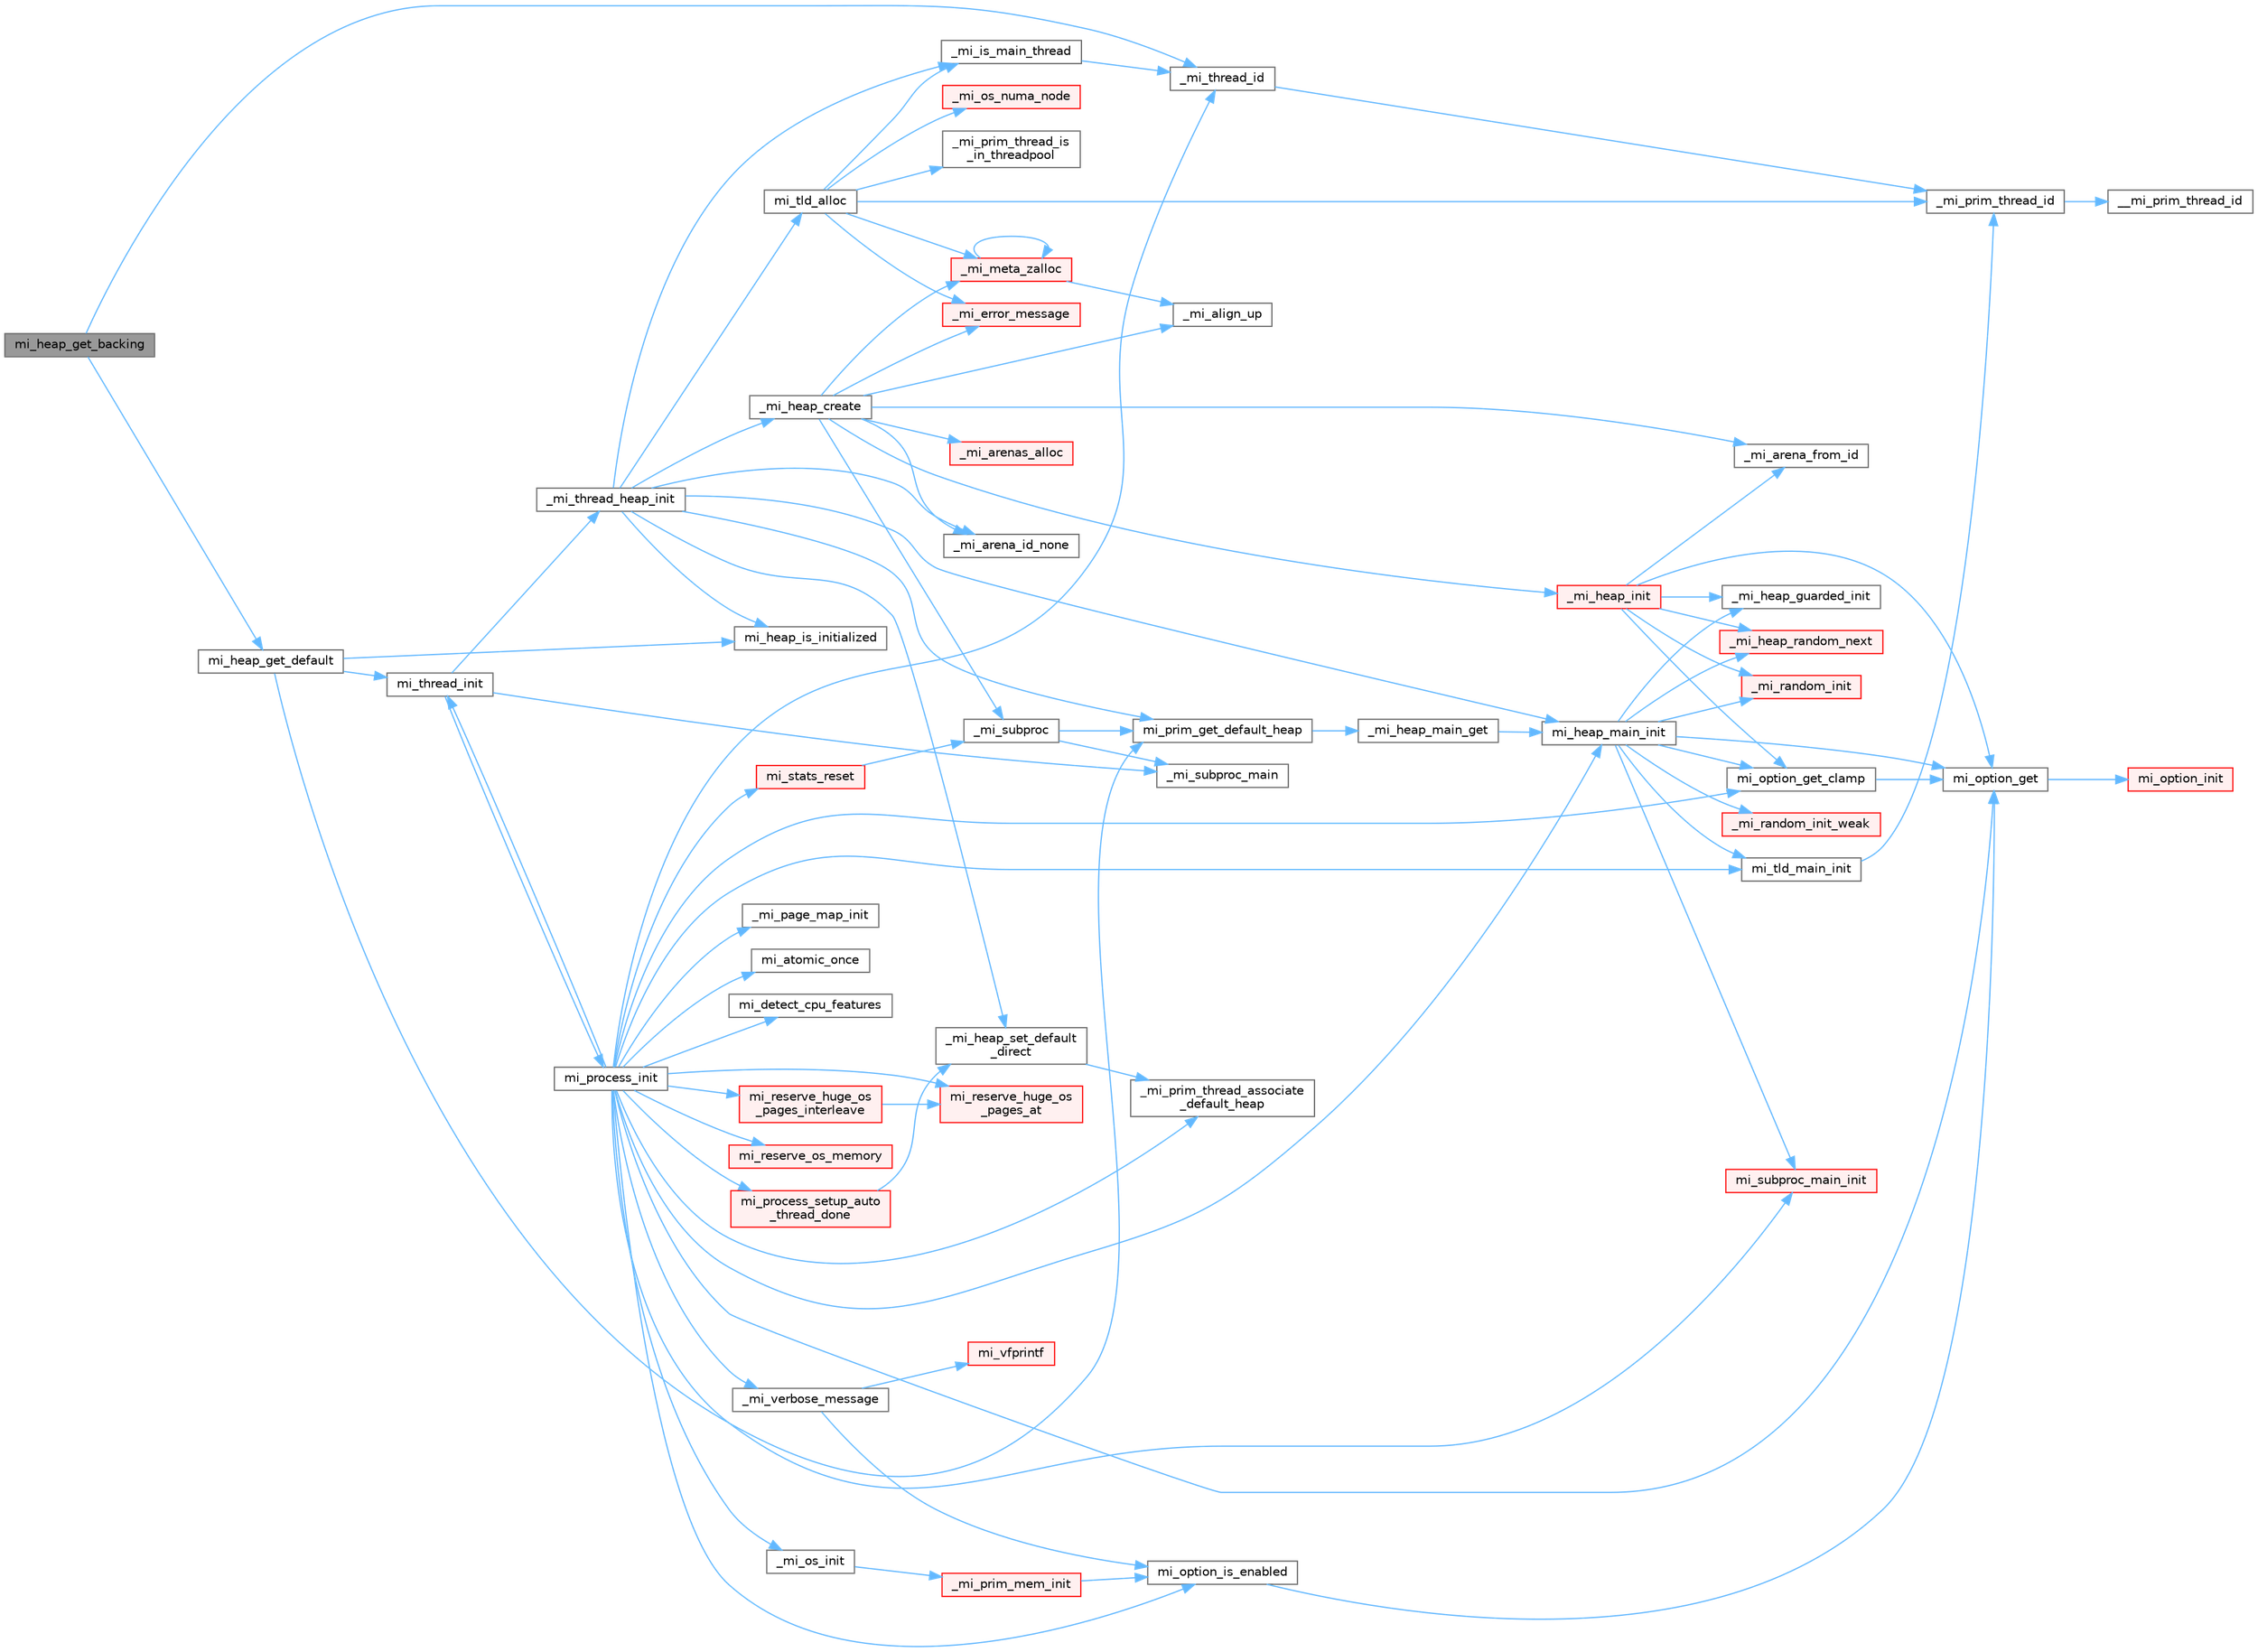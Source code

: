 digraph "mi_heap_get_backing"
{
 // LATEX_PDF_SIZE
  bgcolor="transparent";
  edge [fontname=Helvetica,fontsize=10,labelfontname=Helvetica,labelfontsize=10];
  node [fontname=Helvetica,fontsize=10,shape=box,height=0.2,width=0.4];
  rankdir="LR";
  Node1 [id="Node000001",label="mi_heap_get_backing",height=0.2,width=0.4,color="gray40", fillcolor="grey60", style="filled", fontcolor="black",tooltip=" "];
  Node1 -> Node2 [id="edge1_Node000001_Node000002",color="steelblue1",style="solid",tooltip=" "];
  Node2 [id="Node000002",label="_mi_thread_id",height=0.2,width=0.4,color="grey40", fillcolor="white", style="filled",URL="$_e_a_s_t_l_2packages_2mimalloc_2src_2init_8c.html#a43068a36d7dea6ccf1e3558a27e22993",tooltip=" "];
  Node2 -> Node3 [id="edge2_Node000002_Node000003",color="steelblue1",style="solid",tooltip=" "];
  Node3 [id="Node000003",label="_mi_prim_thread_id",height=0.2,width=0.4,color="grey40", fillcolor="white", style="filled",URL="$prim_8h.html#a3875c92cbb791d0a7c69bc1fd2df6804",tooltip=" "];
  Node3 -> Node4 [id="edge3_Node000003_Node000004",color="steelblue1",style="solid",tooltip=" "];
  Node4 [id="Node000004",label="__mi_prim_thread_id",height=0.2,width=0.4,color="grey40", fillcolor="white", style="filled",URL="$prim_8h.html#a42ea20cb0253ec21dff5f6770927df20",tooltip=" "];
  Node1 -> Node5 [id="edge4_Node000001_Node000005",color="steelblue1",style="solid",tooltip=" "];
  Node5 [id="Node000005",label="mi_heap_get_default",height=0.2,width=0.4,color="grey40", fillcolor="white", style="filled",URL="$group__heap.html#ga14c667a6e2c5d28762d8cb7d4e057909",tooltip=" "];
  Node5 -> Node6 [id="edge5_Node000005_Node000006",color="steelblue1",style="solid",tooltip=" "];
  Node6 [id="Node000006",label="mi_heap_is_initialized",height=0.2,width=0.4,color="grey40", fillcolor="white", style="filled",URL="$_e_a_s_t_l_2packages_2mimalloc_2include_2mimalloc_2internal_8h.html#a320c7d8a15c57974d3b105558a2a55e6",tooltip=" "];
  Node5 -> Node7 [id="edge6_Node000005_Node000007",color="steelblue1",style="solid",tooltip=" "];
  Node7 [id="Node000007",label="mi_prim_get_default_heap",height=0.2,width=0.4,color="grey40", fillcolor="white", style="filled",URL="$prim_8h.html#a986e62564728229db3ccecbd6e97fd98",tooltip=" "];
  Node7 -> Node8 [id="edge7_Node000007_Node000008",color="steelblue1",style="solid",tooltip=" "];
  Node8 [id="Node000008",label="_mi_heap_main_get",height=0.2,width=0.4,color="grey40", fillcolor="white", style="filled",URL="$_e_a_s_t_l_2packages_2mimalloc_2src_2init_8c.html#a1feeb4148fb048caf23361152895a55c",tooltip=" "];
  Node8 -> Node9 [id="edge8_Node000008_Node000009",color="steelblue1",style="solid",tooltip=" "];
  Node9 [id="Node000009",label="mi_heap_main_init",height=0.2,width=0.4,color="grey40", fillcolor="white", style="filled",URL="$_e_a_s_t_l_2packages_2mimalloc_2src_2init_8c.html#a5d8b12ae7942ecf3eb4e8ffd313a263a",tooltip=" "];
  Node9 -> Node10 [id="edge9_Node000009_Node000010",color="steelblue1",style="solid",tooltip=" "];
  Node10 [id="Node000010",label="_mi_heap_guarded_init",height=0.2,width=0.4,color="grey40", fillcolor="white", style="filled",URL="$_e_a_s_t_l_2packages_2mimalloc_2src_2init_8c.html#a70e3672a1e08dcb5e7e311d403693394",tooltip=" "];
  Node9 -> Node11 [id="edge10_Node000009_Node000011",color="steelblue1",style="solid",tooltip=" "];
  Node11 [id="Node000011",label="_mi_heap_random_next",height=0.2,width=0.4,color="red", fillcolor="#FFF0F0", style="filled",URL="$heap_8c.html#a68ddb5f2c595ea9d4e8d450342b4713c",tooltip=" "];
  Node9 -> Node17 [id="edge11_Node000009_Node000017",color="steelblue1",style="solid",tooltip=" "];
  Node17 [id="Node000017",label="_mi_random_init",height=0.2,width=0.4,color="red", fillcolor="#FFF0F0", style="filled",URL="$random_8c.html#aca9dc8a900f1b727e326063778b2eee1",tooltip=" "];
  Node9 -> Node62 [id="edge12_Node000009_Node000062",color="steelblue1",style="solid",tooltip=" "];
  Node62 [id="Node000062",label="_mi_random_init_weak",height=0.2,width=0.4,color="red", fillcolor="#FFF0F0", style="filled",URL="$random_8c.html#a6bfdbdbf180aa56ff5697e0f2e3ca49a",tooltip=" "];
  Node9 -> Node26 [id="edge13_Node000009_Node000026",color="steelblue1",style="solid",tooltip=" "];
  Node26 [id="Node000026",label="mi_option_get",height=0.2,width=0.4,color="grey40", fillcolor="white", style="filled",URL="$group__options.html#ga7e8af195cc81d3fa64ccf2662caa565a",tooltip=" "];
  Node26 -> Node27 [id="edge14_Node000026_Node000027",color="steelblue1",style="solid",tooltip=" "];
  Node27 [id="Node000027",label="mi_option_init",height=0.2,width=0.4,color="red", fillcolor="#FFF0F0", style="filled",URL="$options_8c.html#a61970c5b942f29a5dea8a39742421cfe",tooltip=" "];
  Node9 -> Node63 [id="edge15_Node000009_Node000063",color="steelblue1",style="solid",tooltip=" "];
  Node63 [id="Node000063",label="mi_option_get_clamp",height=0.2,width=0.4,color="grey40", fillcolor="white", style="filled",URL="$group__options.html#ga96ad9c406338bd314cfe878cfc9bf723",tooltip=" "];
  Node63 -> Node26 [id="edge16_Node000063_Node000026",color="steelblue1",style="solid",tooltip=" "];
  Node9 -> Node64 [id="edge17_Node000009_Node000064",color="steelblue1",style="solid",tooltip=" "];
  Node64 [id="Node000064",label="mi_subproc_main_init",height=0.2,width=0.4,color="red", fillcolor="#FFF0F0", style="filled",URL="$_e_a_s_t_l_2packages_2mimalloc_2src_2init_8c.html#a51b6f4fa5d8cbde3881bf41e2a9d7a73",tooltip=" "];
  Node9 -> Node67 [id="edge18_Node000009_Node000067",color="steelblue1",style="solid",tooltip=" "];
  Node67 [id="Node000067",label="mi_tld_main_init",height=0.2,width=0.4,color="grey40", fillcolor="white", style="filled",URL="$_e_a_s_t_l_2packages_2mimalloc_2src_2init_8c.html#a5b314759773d0dc745240cdf90e7f1b0",tooltip=" "];
  Node67 -> Node3 [id="edge19_Node000067_Node000003",color="steelblue1",style="solid",tooltip=" "];
  Node5 -> Node68 [id="edge20_Node000005_Node000068",color="steelblue1",style="solid",tooltip=" "];
  Node68 [id="Node000068",label="mi_thread_init",height=0.2,width=0.4,color="grey40", fillcolor="white", style="filled",URL="$group__extended.html#gaf8e73efc2cbca9ebfdfb166983a04c17",tooltip=" "];
  Node68 -> Node69 [id="edge21_Node000068_Node000069",color="steelblue1",style="solid",tooltip=" "];
  Node69 [id="Node000069",label="_mi_subproc_main",height=0.2,width=0.4,color="grey40", fillcolor="white", style="filled",URL="$_e_a_s_t_l_2packages_2mimalloc_2src_2init_8c.html#ab41c4f33f8195e6f62d943dc4d0a8d8a",tooltip=" "];
  Node68 -> Node70 [id="edge22_Node000068_Node000070",color="steelblue1",style="solid",tooltip=" "];
  Node70 [id="Node000070",label="_mi_thread_heap_init",height=0.2,width=0.4,color="grey40", fillcolor="white", style="filled",URL="$_e_a_s_t_l_2packages_2mimalloc_2src_2init_8c.html#a0283a919d877156b297aadd6725d0a04",tooltip=" "];
  Node70 -> Node71 [id="edge23_Node000070_Node000071",color="steelblue1",style="solid",tooltip=" "];
  Node71 [id="Node000071",label="_mi_arena_id_none",height=0.2,width=0.4,color="grey40", fillcolor="white", style="filled",URL="$arena_8c.html#a3f182e53b3afc059fe50cb4ad6756dc1",tooltip=" "];
  Node70 -> Node72 [id="edge24_Node000070_Node000072",color="steelblue1",style="solid",tooltip=" "];
  Node72 [id="Node000072",label="_mi_heap_create",height=0.2,width=0.4,color="grey40", fillcolor="white", style="filled",URL="$heap_8c.html#ab157bb90e19404331b916893a0ad27a2",tooltip=" "];
  Node72 -> Node73 [id="edge25_Node000072_Node000073",color="steelblue1",style="solid",tooltip=" "];
  Node73 [id="Node000073",label="_mi_align_up",height=0.2,width=0.4,color="grey40", fillcolor="white", style="filled",URL="$_e_a_s_t_l_2packages_2mimalloc_2include_2mimalloc_2internal_8h.html#a7f35944d44d8a16365072023dd19e0da",tooltip=" "];
  Node72 -> Node74 [id="edge26_Node000072_Node000074",color="steelblue1",style="solid",tooltip=" "];
  Node74 [id="Node000074",label="_mi_arena_from_id",height=0.2,width=0.4,color="grey40", fillcolor="white", style="filled",URL="$arena_8c.html#a3b9deaaeb6e6725448b686d3025260ef",tooltip=" "];
  Node72 -> Node71 [id="edge27_Node000072_Node000071",color="steelblue1",style="solid",tooltip=" "];
  Node72 -> Node75 [id="edge28_Node000072_Node000075",color="steelblue1",style="solid",tooltip=" "];
  Node75 [id="Node000075",label="_mi_arenas_alloc",height=0.2,width=0.4,color="red", fillcolor="#FFF0F0", style="filled",URL="$arena_8c.html#aef9cc60b19204b141072ef923ee3d76f",tooltip=" "];
  Node72 -> Node143 [id="edge29_Node000072_Node000143",color="steelblue1",style="solid",tooltip=" "];
  Node143 [id="Node000143",label="_mi_error_message",height=0.2,width=0.4,color="red", fillcolor="#FFF0F0", style="filled",URL="$options_8c.html#a2bebc073bcaac71658e57bb260c2e426",tooltip=" "];
  Node72 -> Node242 [id="edge30_Node000072_Node000242",color="steelblue1",style="solid",tooltip=" "];
  Node242 [id="Node000242",label="_mi_heap_init",height=0.2,width=0.4,color="red", fillcolor="#FFF0F0", style="filled",URL="$heap_8c.html#a699ed0543c15171845b3778021c7d1c2",tooltip=" "];
  Node242 -> Node74 [id="edge31_Node000242_Node000074",color="steelblue1",style="solid",tooltip=" "];
  Node242 -> Node10 [id="edge32_Node000242_Node000010",color="steelblue1",style="solid",tooltip=" "];
  Node242 -> Node11 [id="edge33_Node000242_Node000011",color="steelblue1",style="solid",tooltip=" "];
  Node242 -> Node17 [id="edge34_Node000242_Node000017",color="steelblue1",style="solid",tooltip=" "];
  Node242 -> Node26 [id="edge35_Node000242_Node000026",color="steelblue1",style="solid",tooltip=" "];
  Node242 -> Node63 [id="edge36_Node000242_Node000063",color="steelblue1",style="solid",tooltip=" "];
  Node72 -> Node247 [id="edge37_Node000072_Node000247",color="steelblue1",style="solid",tooltip=" "];
  Node247 [id="Node000247",label="_mi_meta_zalloc",height=0.2,width=0.4,color="red", fillcolor="#FFF0F0", style="filled",URL="$arena-meta_8c.html#a31a659497b10a801687c27c99ab780ae",tooltip=" "];
  Node247 -> Node73 [id="edge38_Node000247_Node000073",color="steelblue1",style="solid",tooltip=" "];
  Node247 -> Node247 [id="edge39_Node000247_Node000247",color="steelblue1",style="solid",tooltip=" "];
  Node72 -> Node134 [id="edge40_Node000072_Node000134",color="steelblue1",style="solid",tooltip=" "];
  Node134 [id="Node000134",label="_mi_subproc",height=0.2,width=0.4,color="grey40", fillcolor="white", style="filled",URL="$_e_a_s_t_l_2packages_2mimalloc_2src_2init_8c.html#ad7ba0b811f08490a3e64e9a7b3a03486",tooltip=" "];
  Node134 -> Node69 [id="edge41_Node000134_Node000069",color="steelblue1",style="solid",tooltip=" "];
  Node134 -> Node7 [id="edge42_Node000134_Node000007",color="steelblue1",style="solid",tooltip=" "];
  Node70 -> Node252 [id="edge43_Node000070_Node000252",color="steelblue1",style="solid",tooltip=" "];
  Node252 [id="Node000252",label="_mi_heap_set_default\l_direct",height=0.2,width=0.4,color="grey40", fillcolor="white", style="filled",URL="$_e_a_s_t_l_2packages_2mimalloc_2src_2init_8c.html#a96662339b7c5ce88bc64ce34ac3afd62",tooltip=" "];
  Node252 -> Node253 [id="edge44_Node000252_Node000253",color="steelblue1",style="solid",tooltip=" "];
  Node253 [id="Node000253",label="_mi_prim_thread_associate\l_default_heap",height=0.2,width=0.4,color="grey40", fillcolor="white", style="filled",URL="$windows_2prim_8c.html#a14b6be498e17cdf74c6b5cb38c2ec306",tooltip=" "];
  Node70 -> Node43 [id="edge45_Node000070_Node000043",color="steelblue1",style="solid",tooltip=" "];
  Node43 [id="Node000043",label="_mi_is_main_thread",height=0.2,width=0.4,color="grey40", fillcolor="white", style="filled",URL="$_e_a_s_t_l_2packages_2mimalloc_2src_2init_8c.html#a008e0a28e7c86b15a04094d595e2c327",tooltip=" "];
  Node43 -> Node2 [id="edge46_Node000043_Node000002",color="steelblue1",style="solid",tooltip=" "];
  Node70 -> Node6 [id="edge47_Node000070_Node000006",color="steelblue1",style="solid",tooltip=" "];
  Node70 -> Node9 [id="edge48_Node000070_Node000009",color="steelblue1",style="solid",tooltip=" "];
  Node70 -> Node7 [id="edge49_Node000070_Node000007",color="steelblue1",style="solid",tooltip=" "];
  Node70 -> Node254 [id="edge50_Node000070_Node000254",color="steelblue1",style="solid",tooltip=" "];
  Node254 [id="Node000254",label="mi_tld_alloc",height=0.2,width=0.4,color="grey40", fillcolor="white", style="filled",URL="$_e_a_s_t_l_2packages_2mimalloc_2src_2init_8c.html#a69e326a3e850840d14a624a21cf66520",tooltip=" "];
  Node254 -> Node143 [id="edge51_Node000254_Node000143",color="steelblue1",style="solid",tooltip=" "];
  Node254 -> Node43 [id="edge52_Node000254_Node000043",color="steelblue1",style="solid",tooltip=" "];
  Node254 -> Node247 [id="edge53_Node000254_Node000247",color="steelblue1",style="solid",tooltip=" "];
  Node254 -> Node255 [id="edge54_Node000254_Node000255",color="steelblue1",style="solid",tooltip=" "];
  Node255 [id="Node000255",label="_mi_os_numa_node",height=0.2,width=0.4,color="red", fillcolor="#FFF0F0", style="filled",URL="$os_8c.html#a87bf5dee86fa26ec1cfb519539d1c7aa",tooltip=" "];
  Node254 -> Node3 [id="edge55_Node000254_Node000003",color="steelblue1",style="solid",tooltip=" "];
  Node254 -> Node259 [id="edge56_Node000254_Node000259",color="steelblue1",style="solid",tooltip=" "];
  Node259 [id="Node000259",label="_mi_prim_thread_is\l_in_threadpool",height=0.2,width=0.4,color="grey40", fillcolor="white", style="filled",URL="$windows_2prim_8c.html#aeb1429fbac0d95c6d38a018007360ba4",tooltip=" "];
  Node68 -> Node260 [id="edge57_Node000068_Node000260",color="steelblue1",style="solid",tooltip=" "];
  Node260 [id="Node000260",label="mi_process_init",height=0.2,width=0.4,color="grey40", fillcolor="white", style="filled",URL="$_e_a_s_t_l_2packages_2mimalloc_2src_2init_8c.html#a33e54ec86fc7da4bebb673429c399402",tooltip=" "];
  Node260 -> Node261 [id="edge58_Node000260_Node000261",color="steelblue1",style="solid",tooltip=" "];
  Node261 [id="Node000261",label="_mi_os_init",height=0.2,width=0.4,color="grey40", fillcolor="white", style="filled",URL="$os_8c.html#a01926e5fc23db557b912d0f3a9b09944",tooltip=" "];
  Node261 -> Node262 [id="edge59_Node000261_Node000262",color="steelblue1",style="solid",tooltip=" "];
  Node262 [id="Node000262",label="_mi_prim_mem_init",height=0.2,width=0.4,color="red", fillcolor="#FFF0F0", style="filled",URL="$windows_2prim_8c.html#a5f95deaa4c625e888392c68c62b5b8de",tooltip=" "];
  Node262 -> Node25 [id="edge60_Node000262_Node000025",color="steelblue1",style="solid",tooltip=" "];
  Node25 [id="Node000025",label="mi_option_is_enabled",height=0.2,width=0.4,color="grey40", fillcolor="white", style="filled",URL="$group__options.html#ga459ad98f18b3fc9275474807fe0ca188",tooltip=" "];
  Node25 -> Node26 [id="edge61_Node000025_Node000026",color="steelblue1",style="solid",tooltip=" "];
  Node260 -> Node269 [id="edge62_Node000260_Node000269",color="steelblue1",style="solid",tooltip=" "];
  Node269 [id="Node000269",label="_mi_page_map_init",height=0.2,width=0.4,color="grey40", fillcolor="white", style="filled",URL="$_e_a_s_t_l_2packages_2mimalloc_2include_2mimalloc_2internal_8h.html#ab1d5d43c1d7d0d4adfd96fdb7270ca4b",tooltip=" "];
  Node260 -> Node253 [id="edge63_Node000260_Node000253",color="steelblue1",style="solid",tooltip=" "];
  Node260 -> Node2 [id="edge64_Node000260_Node000002",color="steelblue1",style="solid",tooltip=" "];
  Node260 -> Node118 [id="edge65_Node000260_Node000118",color="steelblue1",style="solid",tooltip=" "];
  Node118 [id="Node000118",label="_mi_verbose_message",height=0.2,width=0.4,color="grey40", fillcolor="white", style="filled",URL="$options_8c.html#ab9890036c5acb25eacd13bec3a6b0c68",tooltip=" "];
  Node118 -> Node25 [id="edge66_Node000118_Node000025",color="steelblue1",style="solid",tooltip=" "];
  Node118 -> Node51 [id="edge67_Node000118_Node000051",color="steelblue1",style="solid",tooltip=" "];
  Node51 [id="Node000051",label="mi_vfprintf",height=0.2,width=0.4,color="red", fillcolor="#FFF0F0", style="filled",URL="$options_8c.html#a1f31f62f178fb5309451aa44c8d25327",tooltip=" "];
  Node260 -> Node270 [id="edge68_Node000260_Node000270",color="steelblue1",style="solid",tooltip=" "];
  Node270 [id="Node000270",label="mi_atomic_once",height=0.2,width=0.4,color="grey40", fillcolor="white", style="filled",URL="$_e_a_s_t_l_2packages_2mimalloc_2include_2mimalloc_2atomic_8h.html#a3ea4d545fcae50eadc76a7ca03b53475",tooltip=" "];
  Node260 -> Node271 [id="edge69_Node000260_Node000271",color="steelblue1",style="solid",tooltip=" "];
  Node271 [id="Node000271",label="mi_detect_cpu_features",height=0.2,width=0.4,color="grey40", fillcolor="white", style="filled",URL="$_e_a_s_t_l_2packages_2mimalloc_2src_2init_8c.html#ade89d31aa0867668ae0dda8c6e543638",tooltip=" "];
  Node260 -> Node9 [id="edge70_Node000260_Node000009",color="steelblue1",style="solid",tooltip=" "];
  Node260 -> Node26 [id="edge71_Node000260_Node000026",color="steelblue1",style="solid",tooltip=" "];
  Node260 -> Node63 [id="edge72_Node000260_Node000063",color="steelblue1",style="solid",tooltip=" "];
  Node260 -> Node25 [id="edge73_Node000260_Node000025",color="steelblue1",style="solid",tooltip=" "];
  Node260 -> Node272 [id="edge74_Node000260_Node000272",color="steelblue1",style="solid",tooltip=" "];
  Node272 [id="Node000272",label="mi_process_setup_auto\l_thread_done",height=0.2,width=0.4,color="red", fillcolor="#FFF0F0", style="filled",URL="$_e_a_s_t_l_2packages_2mimalloc_2src_2init_8c.html#af68972991f40a9c01ebc1c220ba78170",tooltip=" "];
  Node272 -> Node252 [id="edge75_Node000272_Node000252",color="steelblue1",style="solid",tooltip=" "];
  Node260 -> Node274 [id="edge76_Node000260_Node000274",color="steelblue1",style="solid",tooltip=" "];
  Node274 [id="Node000274",label="mi_reserve_huge_os\l_pages_at",height=0.2,width=0.4,color="red", fillcolor="#FFF0F0", style="filled",URL="$group__extended.html#ga7795a13d20087447281858d2c771cca1",tooltip=" "];
  Node260 -> Node284 [id="edge77_Node000260_Node000284",color="steelblue1",style="solid",tooltip=" "];
  Node284 [id="Node000284",label="mi_reserve_huge_os\l_pages_interleave",height=0.2,width=0.4,color="red", fillcolor="#FFF0F0", style="filled",URL="$group__extended.html#ga3132f521fb756fc0e8ec0b74fb58df50",tooltip=" "];
  Node284 -> Node274 [id="edge78_Node000284_Node000274",color="steelblue1",style="solid",tooltip=" "];
  Node260 -> Node285 [id="edge79_Node000260_Node000285",color="steelblue1",style="solid",tooltip=" "];
  Node285 [id="Node000285",label="mi_reserve_os_memory",height=0.2,width=0.4,color="red", fillcolor="#FFF0F0", style="filled",URL="$group__extended.html#ga00ec3324b6b2591c7fe3677baa30a767",tooltip=" "];
  Node260 -> Node286 [id="edge80_Node000260_Node000286",color="steelblue1",style="solid",tooltip=" "];
  Node286 [id="Node000286",label="mi_stats_reset",height=0.2,width=0.4,color="red", fillcolor="#FFF0F0", style="filled",URL="$group__extended.html#ga3bb8468b8cfcc6e2a61d98aee85c5f99",tooltip="Reset statistics."];
  Node286 -> Node134 [id="edge81_Node000286_Node000134",color="steelblue1",style="solid",tooltip=" "];
  Node260 -> Node64 [id="edge82_Node000260_Node000064",color="steelblue1",style="solid",tooltip=" "];
  Node260 -> Node68 [id="edge83_Node000260_Node000068",color="steelblue1",style="solid",tooltip=" "];
  Node260 -> Node67 [id="edge84_Node000260_Node000067",color="steelblue1",style="solid",tooltip=" "];
}

